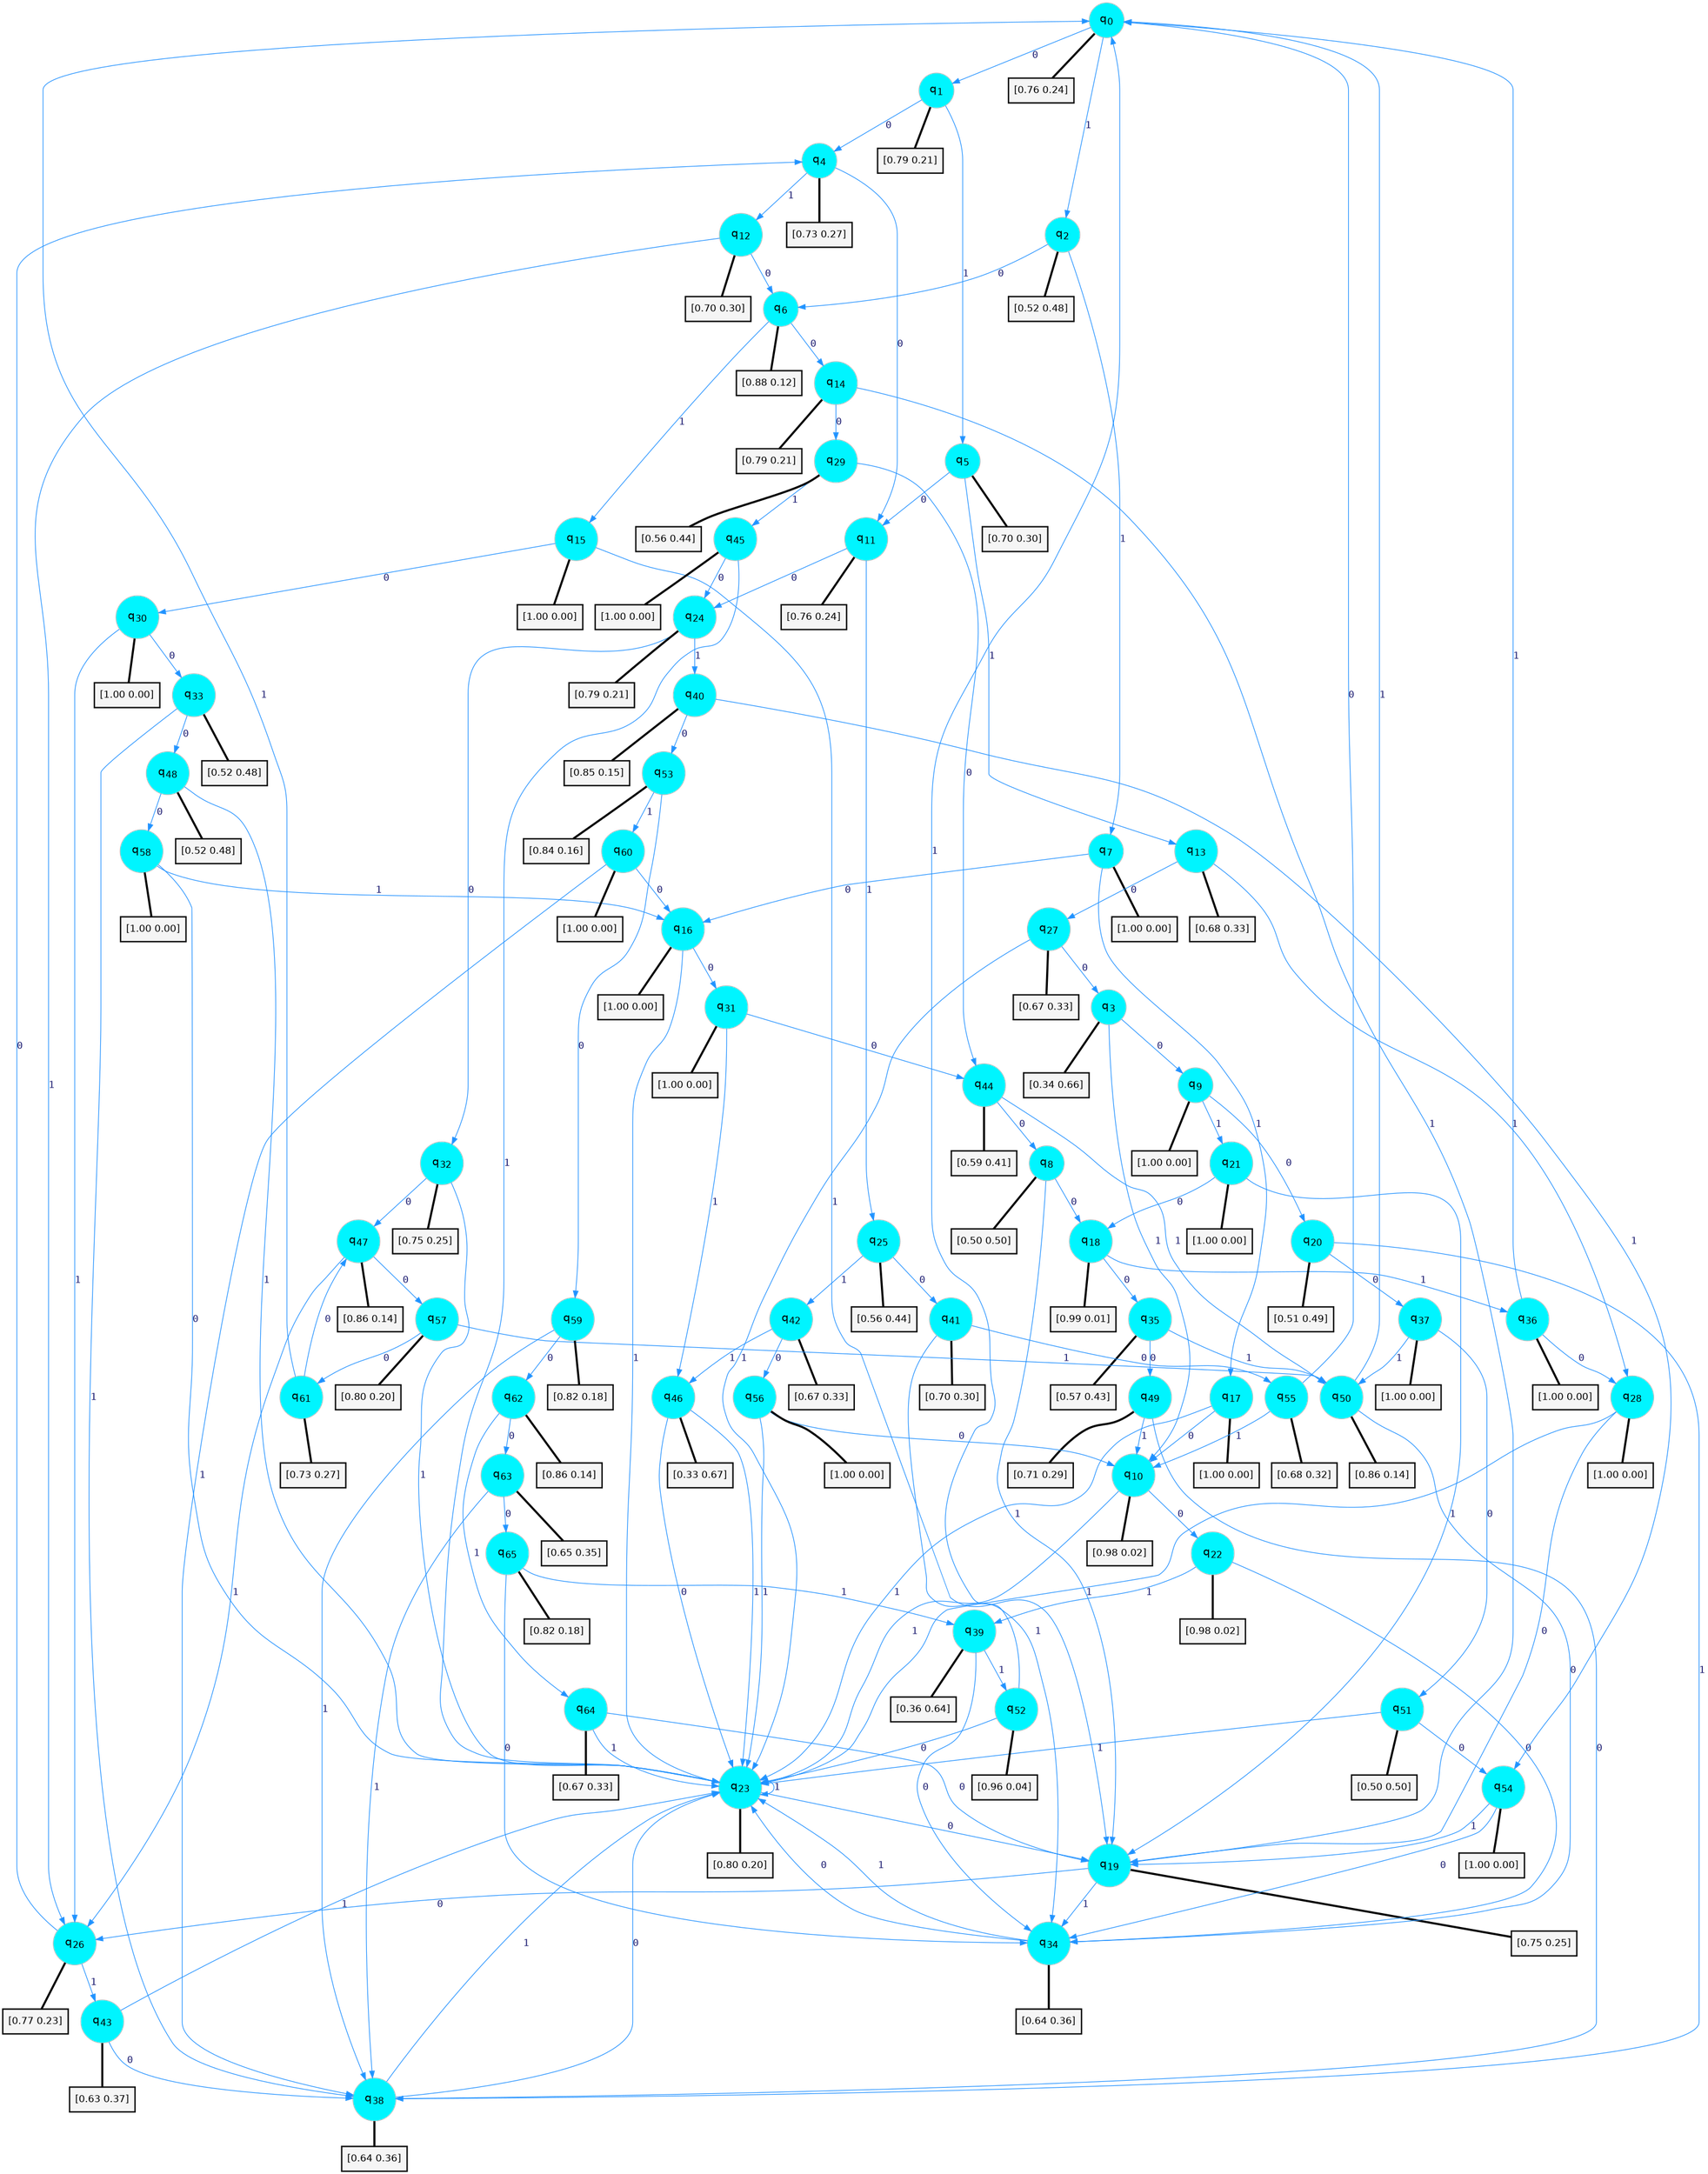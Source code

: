 digraph G {
graph [
bgcolor=transparent, dpi=300, rankdir=TD, size="40,25"];
node [
color=gray, fillcolor=turquoise1, fontcolor=black, fontname=Helvetica, fontsize=16, fontweight=bold, shape=circle, style=filled];
edge [
arrowsize=1, color=dodgerblue1, fontcolor=midnightblue, fontname=courier, fontweight=bold, penwidth=1, style=solid, weight=20];
0[label=<q<SUB>0</SUB>>];
1[label=<q<SUB>1</SUB>>];
2[label=<q<SUB>2</SUB>>];
3[label=<q<SUB>3</SUB>>];
4[label=<q<SUB>4</SUB>>];
5[label=<q<SUB>5</SUB>>];
6[label=<q<SUB>6</SUB>>];
7[label=<q<SUB>7</SUB>>];
8[label=<q<SUB>8</SUB>>];
9[label=<q<SUB>9</SUB>>];
10[label=<q<SUB>10</SUB>>];
11[label=<q<SUB>11</SUB>>];
12[label=<q<SUB>12</SUB>>];
13[label=<q<SUB>13</SUB>>];
14[label=<q<SUB>14</SUB>>];
15[label=<q<SUB>15</SUB>>];
16[label=<q<SUB>16</SUB>>];
17[label=<q<SUB>17</SUB>>];
18[label=<q<SUB>18</SUB>>];
19[label=<q<SUB>19</SUB>>];
20[label=<q<SUB>20</SUB>>];
21[label=<q<SUB>21</SUB>>];
22[label=<q<SUB>22</SUB>>];
23[label=<q<SUB>23</SUB>>];
24[label=<q<SUB>24</SUB>>];
25[label=<q<SUB>25</SUB>>];
26[label=<q<SUB>26</SUB>>];
27[label=<q<SUB>27</SUB>>];
28[label=<q<SUB>28</SUB>>];
29[label=<q<SUB>29</SUB>>];
30[label=<q<SUB>30</SUB>>];
31[label=<q<SUB>31</SUB>>];
32[label=<q<SUB>32</SUB>>];
33[label=<q<SUB>33</SUB>>];
34[label=<q<SUB>34</SUB>>];
35[label=<q<SUB>35</SUB>>];
36[label=<q<SUB>36</SUB>>];
37[label=<q<SUB>37</SUB>>];
38[label=<q<SUB>38</SUB>>];
39[label=<q<SUB>39</SUB>>];
40[label=<q<SUB>40</SUB>>];
41[label=<q<SUB>41</SUB>>];
42[label=<q<SUB>42</SUB>>];
43[label=<q<SUB>43</SUB>>];
44[label=<q<SUB>44</SUB>>];
45[label=<q<SUB>45</SUB>>];
46[label=<q<SUB>46</SUB>>];
47[label=<q<SUB>47</SUB>>];
48[label=<q<SUB>48</SUB>>];
49[label=<q<SUB>49</SUB>>];
50[label=<q<SUB>50</SUB>>];
51[label=<q<SUB>51</SUB>>];
52[label=<q<SUB>52</SUB>>];
53[label=<q<SUB>53</SUB>>];
54[label=<q<SUB>54</SUB>>];
55[label=<q<SUB>55</SUB>>];
56[label=<q<SUB>56</SUB>>];
57[label=<q<SUB>57</SUB>>];
58[label=<q<SUB>58</SUB>>];
59[label=<q<SUB>59</SUB>>];
60[label=<q<SUB>60</SUB>>];
61[label=<q<SUB>61</SUB>>];
62[label=<q<SUB>62</SUB>>];
63[label=<q<SUB>63</SUB>>];
64[label=<q<SUB>64</SUB>>];
65[label=<q<SUB>65</SUB>>];
66[label="[0.76 0.24]", shape=box,fontcolor=black, fontname=Helvetica, fontsize=14, penwidth=2, fillcolor=whitesmoke,color=black];
67[label="[0.79 0.21]", shape=box,fontcolor=black, fontname=Helvetica, fontsize=14, penwidth=2, fillcolor=whitesmoke,color=black];
68[label="[0.52 0.48]", shape=box,fontcolor=black, fontname=Helvetica, fontsize=14, penwidth=2, fillcolor=whitesmoke,color=black];
69[label="[0.34 0.66]", shape=box,fontcolor=black, fontname=Helvetica, fontsize=14, penwidth=2, fillcolor=whitesmoke,color=black];
70[label="[0.73 0.27]", shape=box,fontcolor=black, fontname=Helvetica, fontsize=14, penwidth=2, fillcolor=whitesmoke,color=black];
71[label="[0.70 0.30]", shape=box,fontcolor=black, fontname=Helvetica, fontsize=14, penwidth=2, fillcolor=whitesmoke,color=black];
72[label="[0.88 0.12]", shape=box,fontcolor=black, fontname=Helvetica, fontsize=14, penwidth=2, fillcolor=whitesmoke,color=black];
73[label="[1.00 0.00]", shape=box,fontcolor=black, fontname=Helvetica, fontsize=14, penwidth=2, fillcolor=whitesmoke,color=black];
74[label="[0.50 0.50]", shape=box,fontcolor=black, fontname=Helvetica, fontsize=14, penwidth=2, fillcolor=whitesmoke,color=black];
75[label="[1.00 0.00]", shape=box,fontcolor=black, fontname=Helvetica, fontsize=14, penwidth=2, fillcolor=whitesmoke,color=black];
76[label="[0.98 0.02]", shape=box,fontcolor=black, fontname=Helvetica, fontsize=14, penwidth=2, fillcolor=whitesmoke,color=black];
77[label="[0.76 0.24]", shape=box,fontcolor=black, fontname=Helvetica, fontsize=14, penwidth=2, fillcolor=whitesmoke,color=black];
78[label="[0.70 0.30]", shape=box,fontcolor=black, fontname=Helvetica, fontsize=14, penwidth=2, fillcolor=whitesmoke,color=black];
79[label="[0.68 0.33]", shape=box,fontcolor=black, fontname=Helvetica, fontsize=14, penwidth=2, fillcolor=whitesmoke,color=black];
80[label="[0.79 0.21]", shape=box,fontcolor=black, fontname=Helvetica, fontsize=14, penwidth=2, fillcolor=whitesmoke,color=black];
81[label="[1.00 0.00]", shape=box,fontcolor=black, fontname=Helvetica, fontsize=14, penwidth=2, fillcolor=whitesmoke,color=black];
82[label="[1.00 0.00]", shape=box,fontcolor=black, fontname=Helvetica, fontsize=14, penwidth=2, fillcolor=whitesmoke,color=black];
83[label="[1.00 0.00]", shape=box,fontcolor=black, fontname=Helvetica, fontsize=14, penwidth=2, fillcolor=whitesmoke,color=black];
84[label="[0.99 0.01]", shape=box,fontcolor=black, fontname=Helvetica, fontsize=14, penwidth=2, fillcolor=whitesmoke,color=black];
85[label="[0.75 0.25]", shape=box,fontcolor=black, fontname=Helvetica, fontsize=14, penwidth=2, fillcolor=whitesmoke,color=black];
86[label="[0.51 0.49]", shape=box,fontcolor=black, fontname=Helvetica, fontsize=14, penwidth=2, fillcolor=whitesmoke,color=black];
87[label="[1.00 0.00]", shape=box,fontcolor=black, fontname=Helvetica, fontsize=14, penwidth=2, fillcolor=whitesmoke,color=black];
88[label="[0.98 0.02]", shape=box,fontcolor=black, fontname=Helvetica, fontsize=14, penwidth=2, fillcolor=whitesmoke,color=black];
89[label="[0.80 0.20]", shape=box,fontcolor=black, fontname=Helvetica, fontsize=14, penwidth=2, fillcolor=whitesmoke,color=black];
90[label="[0.79 0.21]", shape=box,fontcolor=black, fontname=Helvetica, fontsize=14, penwidth=2, fillcolor=whitesmoke,color=black];
91[label="[0.56 0.44]", shape=box,fontcolor=black, fontname=Helvetica, fontsize=14, penwidth=2, fillcolor=whitesmoke,color=black];
92[label="[0.77 0.23]", shape=box,fontcolor=black, fontname=Helvetica, fontsize=14, penwidth=2, fillcolor=whitesmoke,color=black];
93[label="[0.67 0.33]", shape=box,fontcolor=black, fontname=Helvetica, fontsize=14, penwidth=2, fillcolor=whitesmoke,color=black];
94[label="[1.00 0.00]", shape=box,fontcolor=black, fontname=Helvetica, fontsize=14, penwidth=2, fillcolor=whitesmoke,color=black];
95[label="[0.56 0.44]", shape=box,fontcolor=black, fontname=Helvetica, fontsize=14, penwidth=2, fillcolor=whitesmoke,color=black];
96[label="[1.00 0.00]", shape=box,fontcolor=black, fontname=Helvetica, fontsize=14, penwidth=2, fillcolor=whitesmoke,color=black];
97[label="[1.00 0.00]", shape=box,fontcolor=black, fontname=Helvetica, fontsize=14, penwidth=2, fillcolor=whitesmoke,color=black];
98[label="[0.75 0.25]", shape=box,fontcolor=black, fontname=Helvetica, fontsize=14, penwidth=2, fillcolor=whitesmoke,color=black];
99[label="[0.52 0.48]", shape=box,fontcolor=black, fontname=Helvetica, fontsize=14, penwidth=2, fillcolor=whitesmoke,color=black];
100[label="[0.64 0.36]", shape=box,fontcolor=black, fontname=Helvetica, fontsize=14, penwidth=2, fillcolor=whitesmoke,color=black];
101[label="[0.57 0.43]", shape=box,fontcolor=black, fontname=Helvetica, fontsize=14, penwidth=2, fillcolor=whitesmoke,color=black];
102[label="[1.00 0.00]", shape=box,fontcolor=black, fontname=Helvetica, fontsize=14, penwidth=2, fillcolor=whitesmoke,color=black];
103[label="[1.00 0.00]", shape=box,fontcolor=black, fontname=Helvetica, fontsize=14, penwidth=2, fillcolor=whitesmoke,color=black];
104[label="[0.64 0.36]", shape=box,fontcolor=black, fontname=Helvetica, fontsize=14, penwidth=2, fillcolor=whitesmoke,color=black];
105[label="[0.36 0.64]", shape=box,fontcolor=black, fontname=Helvetica, fontsize=14, penwidth=2, fillcolor=whitesmoke,color=black];
106[label="[0.85 0.15]", shape=box,fontcolor=black, fontname=Helvetica, fontsize=14, penwidth=2, fillcolor=whitesmoke,color=black];
107[label="[0.70 0.30]", shape=box,fontcolor=black, fontname=Helvetica, fontsize=14, penwidth=2, fillcolor=whitesmoke,color=black];
108[label="[0.67 0.33]", shape=box,fontcolor=black, fontname=Helvetica, fontsize=14, penwidth=2, fillcolor=whitesmoke,color=black];
109[label="[0.63 0.37]", shape=box,fontcolor=black, fontname=Helvetica, fontsize=14, penwidth=2, fillcolor=whitesmoke,color=black];
110[label="[0.59 0.41]", shape=box,fontcolor=black, fontname=Helvetica, fontsize=14, penwidth=2, fillcolor=whitesmoke,color=black];
111[label="[1.00 0.00]", shape=box,fontcolor=black, fontname=Helvetica, fontsize=14, penwidth=2, fillcolor=whitesmoke,color=black];
112[label="[0.33 0.67]", shape=box,fontcolor=black, fontname=Helvetica, fontsize=14, penwidth=2, fillcolor=whitesmoke,color=black];
113[label="[0.86 0.14]", shape=box,fontcolor=black, fontname=Helvetica, fontsize=14, penwidth=2, fillcolor=whitesmoke,color=black];
114[label="[0.52 0.48]", shape=box,fontcolor=black, fontname=Helvetica, fontsize=14, penwidth=2, fillcolor=whitesmoke,color=black];
115[label="[0.71 0.29]", shape=box,fontcolor=black, fontname=Helvetica, fontsize=14, penwidth=2, fillcolor=whitesmoke,color=black];
116[label="[0.86 0.14]", shape=box,fontcolor=black, fontname=Helvetica, fontsize=14, penwidth=2, fillcolor=whitesmoke,color=black];
117[label="[0.50 0.50]", shape=box,fontcolor=black, fontname=Helvetica, fontsize=14, penwidth=2, fillcolor=whitesmoke,color=black];
118[label="[0.96 0.04]", shape=box,fontcolor=black, fontname=Helvetica, fontsize=14, penwidth=2, fillcolor=whitesmoke,color=black];
119[label="[0.84 0.16]", shape=box,fontcolor=black, fontname=Helvetica, fontsize=14, penwidth=2, fillcolor=whitesmoke,color=black];
120[label="[1.00 0.00]", shape=box,fontcolor=black, fontname=Helvetica, fontsize=14, penwidth=2, fillcolor=whitesmoke,color=black];
121[label="[0.68 0.32]", shape=box,fontcolor=black, fontname=Helvetica, fontsize=14, penwidth=2, fillcolor=whitesmoke,color=black];
122[label="[1.00 0.00]", shape=box,fontcolor=black, fontname=Helvetica, fontsize=14, penwidth=2, fillcolor=whitesmoke,color=black];
123[label="[0.80 0.20]", shape=box,fontcolor=black, fontname=Helvetica, fontsize=14, penwidth=2, fillcolor=whitesmoke,color=black];
124[label="[1.00 0.00]", shape=box,fontcolor=black, fontname=Helvetica, fontsize=14, penwidth=2, fillcolor=whitesmoke,color=black];
125[label="[0.82 0.18]", shape=box,fontcolor=black, fontname=Helvetica, fontsize=14, penwidth=2, fillcolor=whitesmoke,color=black];
126[label="[1.00 0.00]", shape=box,fontcolor=black, fontname=Helvetica, fontsize=14, penwidth=2, fillcolor=whitesmoke,color=black];
127[label="[0.73 0.27]", shape=box,fontcolor=black, fontname=Helvetica, fontsize=14, penwidth=2, fillcolor=whitesmoke,color=black];
128[label="[0.86 0.14]", shape=box,fontcolor=black, fontname=Helvetica, fontsize=14, penwidth=2, fillcolor=whitesmoke,color=black];
129[label="[0.65 0.35]", shape=box,fontcolor=black, fontname=Helvetica, fontsize=14, penwidth=2, fillcolor=whitesmoke,color=black];
130[label="[0.67 0.33]", shape=box,fontcolor=black, fontname=Helvetica, fontsize=14, penwidth=2, fillcolor=whitesmoke,color=black];
131[label="[0.82 0.18]", shape=box,fontcolor=black, fontname=Helvetica, fontsize=14, penwidth=2, fillcolor=whitesmoke,color=black];
0->1 [label=0];
0->2 [label=1];
0->66 [arrowhead=none, penwidth=3,color=black];
1->4 [label=0];
1->5 [label=1];
1->67 [arrowhead=none, penwidth=3,color=black];
2->6 [label=0];
2->7 [label=1];
2->68 [arrowhead=none, penwidth=3,color=black];
3->9 [label=0];
3->10 [label=1];
3->69 [arrowhead=none, penwidth=3,color=black];
4->11 [label=0];
4->12 [label=1];
4->70 [arrowhead=none, penwidth=3,color=black];
5->11 [label=0];
5->13 [label=1];
5->71 [arrowhead=none, penwidth=3,color=black];
6->14 [label=0];
6->15 [label=1];
6->72 [arrowhead=none, penwidth=3,color=black];
7->16 [label=0];
7->17 [label=1];
7->73 [arrowhead=none, penwidth=3,color=black];
8->18 [label=0];
8->19 [label=1];
8->74 [arrowhead=none, penwidth=3,color=black];
9->20 [label=0];
9->21 [label=1];
9->75 [arrowhead=none, penwidth=3,color=black];
10->22 [label=0];
10->23 [label=1];
10->76 [arrowhead=none, penwidth=3,color=black];
11->24 [label=0];
11->25 [label=1];
11->77 [arrowhead=none, penwidth=3,color=black];
12->6 [label=0];
12->26 [label=1];
12->78 [arrowhead=none, penwidth=3,color=black];
13->27 [label=0];
13->28 [label=1];
13->79 [arrowhead=none, penwidth=3,color=black];
14->29 [label=0];
14->19 [label=1];
14->80 [arrowhead=none, penwidth=3,color=black];
15->30 [label=0];
15->19 [label=1];
15->81 [arrowhead=none, penwidth=3,color=black];
16->31 [label=0];
16->23 [label=1];
16->82 [arrowhead=none, penwidth=3,color=black];
17->10 [label=0];
17->23 [label=1];
17->83 [arrowhead=none, penwidth=3,color=black];
18->35 [label=0];
18->36 [label=1];
18->84 [arrowhead=none, penwidth=3,color=black];
19->26 [label=0];
19->34 [label=1];
19->85 [arrowhead=none, penwidth=3,color=black];
20->37 [label=0];
20->38 [label=1];
20->86 [arrowhead=none, penwidth=3,color=black];
21->18 [label=0];
21->19 [label=1];
21->87 [arrowhead=none, penwidth=3,color=black];
22->34 [label=0];
22->39 [label=1];
22->88 [arrowhead=none, penwidth=3,color=black];
23->19 [label=0];
23->23 [label=1];
23->89 [arrowhead=none, penwidth=3,color=black];
24->32 [label=0];
24->40 [label=1];
24->90 [arrowhead=none, penwidth=3,color=black];
25->41 [label=0];
25->42 [label=1];
25->91 [arrowhead=none, penwidth=3,color=black];
26->4 [label=0];
26->43 [label=1];
26->92 [arrowhead=none, penwidth=3,color=black];
27->3 [label=0];
27->23 [label=1];
27->93 [arrowhead=none, penwidth=3,color=black];
28->19 [label=0];
28->23 [label=1];
28->94 [arrowhead=none, penwidth=3,color=black];
29->44 [label=0];
29->45 [label=1];
29->95 [arrowhead=none, penwidth=3,color=black];
30->33 [label=0];
30->26 [label=1];
30->96 [arrowhead=none, penwidth=3,color=black];
31->44 [label=0];
31->46 [label=1];
31->97 [arrowhead=none, penwidth=3,color=black];
32->47 [label=0];
32->23 [label=1];
32->98 [arrowhead=none, penwidth=3,color=black];
33->48 [label=0];
33->38 [label=1];
33->99 [arrowhead=none, penwidth=3,color=black];
34->23 [label=0];
34->23 [label=1];
34->100 [arrowhead=none, penwidth=3,color=black];
35->49 [label=0];
35->50 [label=1];
35->101 [arrowhead=none, penwidth=3,color=black];
36->28 [label=0];
36->0 [label=1];
36->102 [arrowhead=none, penwidth=3,color=black];
37->51 [label=0];
37->50 [label=1];
37->103 [arrowhead=none, penwidth=3,color=black];
38->23 [label=0];
38->23 [label=1];
38->104 [arrowhead=none, penwidth=3,color=black];
39->34 [label=0];
39->52 [label=1];
39->105 [arrowhead=none, penwidth=3,color=black];
40->53 [label=0];
40->54 [label=1];
40->106 [arrowhead=none, penwidth=3,color=black];
41->55 [label=0];
41->34 [label=1];
41->107 [arrowhead=none, penwidth=3,color=black];
42->56 [label=0];
42->46 [label=1];
42->108 [arrowhead=none, penwidth=3,color=black];
43->38 [label=0];
43->23 [label=1];
43->109 [arrowhead=none, penwidth=3,color=black];
44->8 [label=0];
44->50 [label=1];
44->110 [arrowhead=none, penwidth=3,color=black];
45->24 [label=0];
45->23 [label=1];
45->111 [arrowhead=none, penwidth=3,color=black];
46->23 [label=0];
46->23 [label=1];
46->112 [arrowhead=none, penwidth=3,color=black];
47->57 [label=0];
47->26 [label=1];
47->113 [arrowhead=none, penwidth=3,color=black];
48->58 [label=0];
48->23 [label=1];
48->114 [arrowhead=none, penwidth=3,color=black];
49->38 [label=0];
49->10 [label=1];
49->115 [arrowhead=none, penwidth=3,color=black];
50->34 [label=0];
50->0 [label=1];
50->116 [arrowhead=none, penwidth=3,color=black];
51->54 [label=0];
51->23 [label=1];
51->117 [arrowhead=none, penwidth=3,color=black];
52->23 [label=0];
52->0 [label=1];
52->118 [arrowhead=none, penwidth=3,color=black];
53->59 [label=0];
53->60 [label=1];
53->119 [arrowhead=none, penwidth=3,color=black];
54->34 [label=0];
54->19 [label=1];
54->120 [arrowhead=none, penwidth=3,color=black];
55->0 [label=0];
55->10 [label=1];
55->121 [arrowhead=none, penwidth=3,color=black];
56->10 [label=0];
56->23 [label=1];
56->122 [arrowhead=none, penwidth=3,color=black];
57->61 [label=0];
57->50 [label=1];
57->123 [arrowhead=none, penwidth=3,color=black];
58->23 [label=0];
58->16 [label=1];
58->124 [arrowhead=none, penwidth=3,color=black];
59->62 [label=0];
59->38 [label=1];
59->125 [arrowhead=none, penwidth=3,color=black];
60->16 [label=0];
60->38 [label=1];
60->126 [arrowhead=none, penwidth=3,color=black];
61->47 [label=0];
61->0 [label=1];
61->127 [arrowhead=none, penwidth=3,color=black];
62->63 [label=0];
62->64 [label=1];
62->128 [arrowhead=none, penwidth=3,color=black];
63->65 [label=0];
63->38 [label=1];
63->129 [arrowhead=none, penwidth=3,color=black];
64->19 [label=0];
64->23 [label=1];
64->130 [arrowhead=none, penwidth=3,color=black];
65->34 [label=0];
65->39 [label=1];
65->131 [arrowhead=none, penwidth=3,color=black];
}
